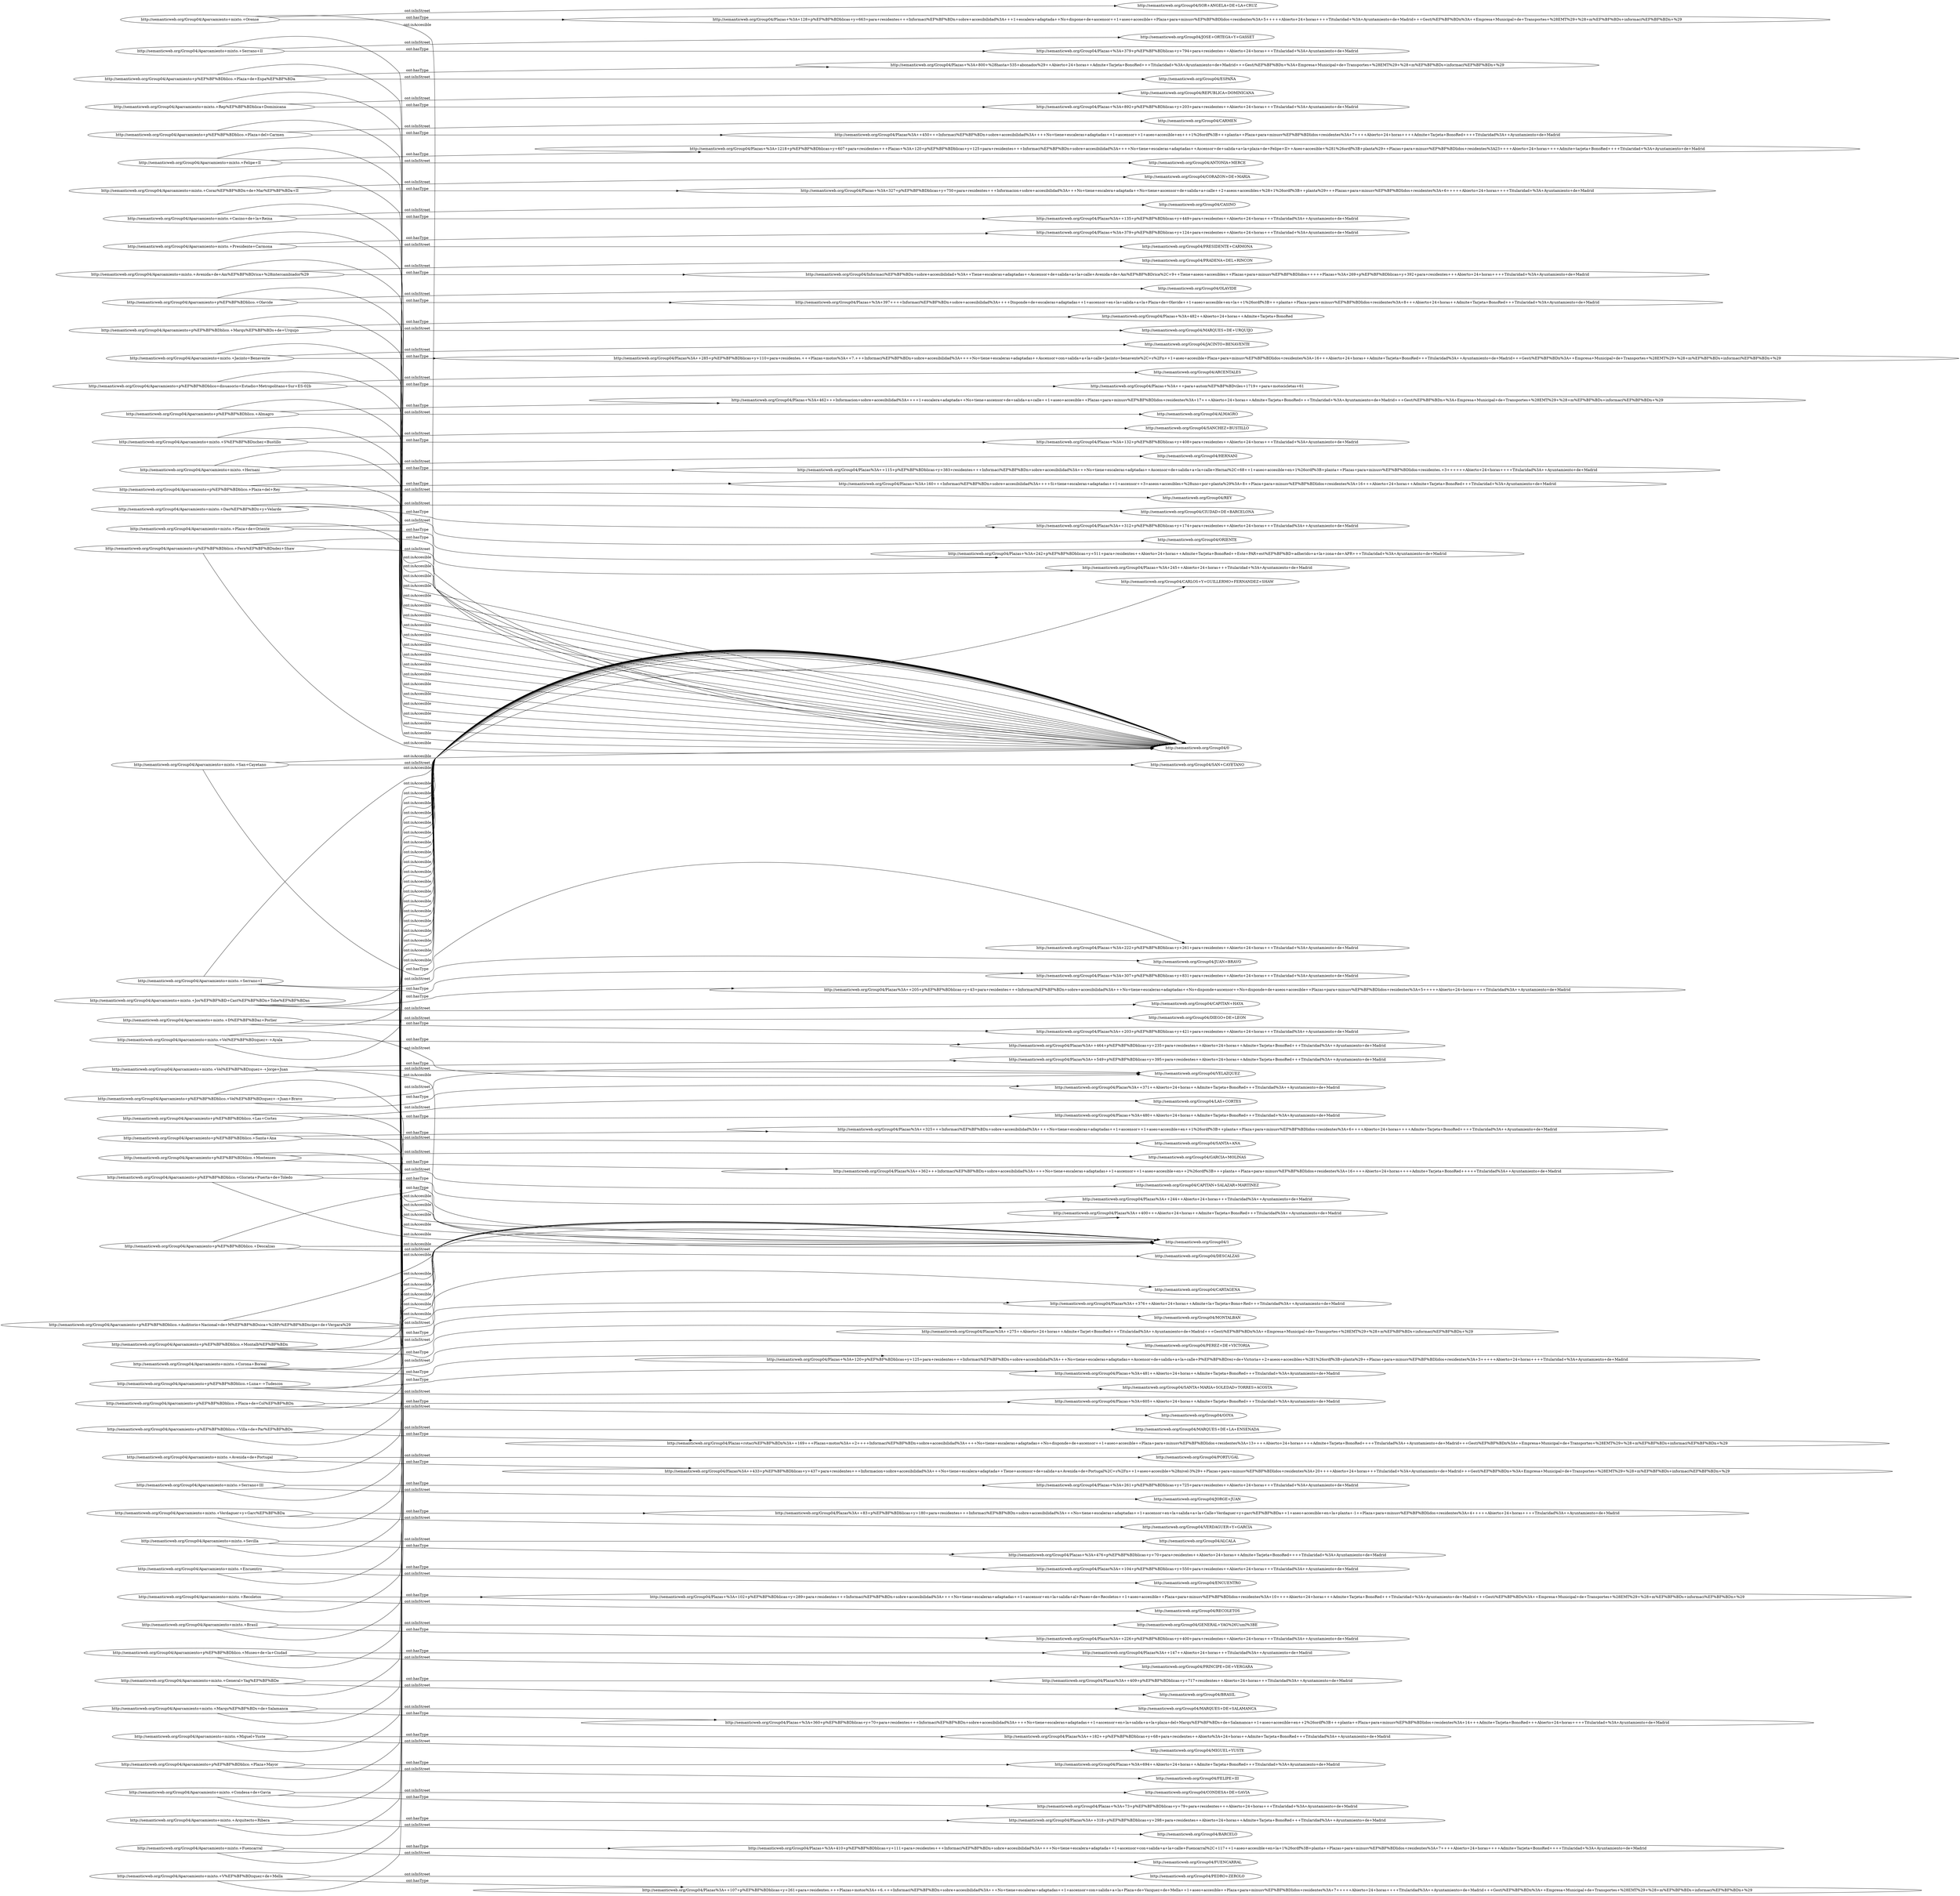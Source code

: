 digraph ar2dtool_diagram { 
rankdir=LR;
size="1501"
	"http://semanticweb.org/Group04/Aparcamiento+mixto.+Orense" -> "http://semanticweb.org/Group04/SOR+ANGELA+DE+LA+CRUZ" [ label = "ont:isInStreet" ];
	"http://semanticweb.org/Group04/Aparcamiento+mixto.+Orense" -> "http://semanticweb.org/Group04/Plazas+%3A+128+p%EF%BF%BDblicas+y+663+para+residentes+++Informaci%EF%BF%BDn+sobre+accesibilidad%3A+++1+escalera+adaptada++No+dispone+de+ascensor++1+aseo+accesible++Plaza+para+minusv%EF%BF%BDlidos+residentes%3A+5+++++Abierto+24+horas++++Titularidad+%3A+Ayuntamiento+de+Madrid+++Gesti%EF%BF%BDn%3A++Empresa+Municipal+de+Transportes+%28EMT%29+%28+m%EF%BF%BDs+informaci%EF%BF%BDn+%29" [ label = "ont:hasType" ];
	"http://semanticweb.org/Group04/Aparcamiento+mixto.+Orense" -> "http://semanticweb.org/Group04/0" [ label = "ont:isAccesible" ];
	"http://semanticweb.org/Group04/Aparcamiento+mixto.+Serrano+II" -> "http://semanticweb.org/Group04/JOSE+ORTEGA+Y+GASSET" [ label = "ont:isInStreet" ];
	"http://semanticweb.org/Group04/Aparcamiento+mixto.+Serrano+II" -> "http://semanticweb.org/Group04/Plazas+%3A+379+p%EF%BF%BDblicas+y+794+para+residentes++Abierto+24+horas+++Titularidad+%3A+Ayuntamiento+de+Madrid" [ label = "ont:hasType" ];
	"http://semanticweb.org/Group04/Aparcamiento+mixto.+Serrano+II" -> "http://semanticweb.org/Group04/0" [ label = "ont:isAccesible" ];
	"http://semanticweb.org/Group04/Aparcamiento+p%EF%BF%BDblico.+Las+Cortes" -> "http://semanticweb.org/Group04/LAS+CORTES" [ label = "ont:isInStreet" ];
	"http://semanticweb.org/Group04/Aparcamiento+p%EF%BF%BDblico.+Las+Cortes" -> "http://semanticweb.org/Group04/Plazas+%3A+480++Abierto+24+horas++Admite+Tarjeta+BonoRed+++Titularidad+%3A+Ayuntamiento+de+Madrid" [ label = "ont:hasType" ];
	"http://semanticweb.org/Group04/Aparcamiento+p%EF%BF%BDblico.+Las+Cortes" -> "http://semanticweb.org/Group04/1" [ label = "ont:isAccesible" ];
	"http://semanticweb.org/Group04/Aparcamiento+p%EF%BF%BDblico.+Plaza+de+Espa%EF%BF%BDa" -> "http://semanticweb.org/Group04/ESPA&Ntilde;A" [ label = "ont:isInStreet" ];
	"http://semanticweb.org/Group04/Aparcamiento+p%EF%BF%BDblico.+Plaza+de+Espa%EF%BF%BDa" -> "http://semanticweb.org/Group04/Plazas+%3A+800+%28hasta+535+abonados%29++Abierto+24+horas++Admite+Tarjeta+BonoRed+++Titularidad+%3A+Ayuntamiento+de+Madrid+++Gesti%EF%BF%BDn+%3A+Empresa+Municipal+de+Transportes+%28EMT%29+%28+m%EF%BF%BDs+informaci%EF%BF%BDn+%29" [ label = "ont:hasType" ];
	"http://semanticweb.org/Group04/Aparcamiento+p%EF%BF%BDblico.+Plaza+de+Espa%EF%BF%BDa" -> "http://semanticweb.org/Group04/0" [ label = "ont:isAccesible" ];
	"http://semanticweb.org/Group04/Aparcamiento+mixto.+Rep%EF%BF%BDblica+Dominicana" -> "http://semanticweb.org/Group04/REPUBLICA+DOMINICANA" [ label = "ont:isInStreet" ];
	"http://semanticweb.org/Group04/Aparcamiento+mixto.+Rep%EF%BF%BDblica+Dominicana" -> "http://semanticweb.org/Group04/Plazas+%3A+892+p%EF%BF%BDblicas+y+203+para+residentes++Abierto+24+horas+++Titularidad+%3A+Ayuntamiento+de+Madrid" [ label = "ont:hasType" ];
	"http://semanticweb.org/Group04/Aparcamiento+mixto.+Rep%EF%BF%BDblica+Dominicana" -> "http://semanticweb.org/Group04/0" [ label = "ont:isAccesible" ];
	"http://semanticweb.org/Group04/Aparcamiento+p%EF%BF%BDblico.+Plaza+del+Carmen" -> "http://semanticweb.org/Group04/CARMEN" [ label = "ont:isInStreet" ];
	"http://semanticweb.org/Group04/Aparcamiento+p%EF%BF%BDblico.+Plaza+del+Carmen" -> "http://semanticweb.org/Group04/Plazas%3A++450+++Informaci%EF%BF%BDn+sobre+accesibilidad%3A++++No+tiene+escaleras+adaptadas++1+ascensor++1+aseo+accesible+en+++1%26ordf%3B+++planta++Plaza+para+minusv%EF%BF%BDlidos+residentes%3A+7++++Abierto+24+horas++++Admite+Tarjeta+BonoRed++++Titularidad%3A++Ayuntamiento+de+Madrid" [ label = "ont:hasType" ];
	"http://semanticweb.org/Group04/Aparcamiento+p%EF%BF%BDblico.+Plaza+del+Carmen" -> "http://semanticweb.org/Group04/0" [ label = "ont:isAccesible" ];
	"http://semanticweb.org/Group04/Aparcamiento+mixto.+Felipe+II" -> "http://semanticweb.org/Group04/ANTONIA+MERCE" [ label = "ont:isInStreet" ];
	"http://semanticweb.org/Group04/Aparcamiento+mixto.+Felipe+II" -> "http://semanticweb.org/Group04/Plazas+%3A+1218+p%EF%BF%BDblicas+y+607+para+residentes+++Plazas+%3A+120+p%EF%BF%BDblicas+y+125+para+residentes+++Informaci%EF%BF%BDn+sobre+accesibilidad%3A++++No+tiene+escaleras+adaptadas++Ascensor+de+salida+a+la+plaza+de+Felipe+II++Aseo+accesible+%281%26ordf%3B+planta%29++Plazas+para+minusv%EF%BF%BDlidos+residentes%3A23++++Abierto+24+horas++++Admite+tarjeta+BonoRed++++Titularidad+%3A+Ayuntamiento+de+Madrid" [ label = "ont:hasType" ];
	"http://semanticweb.org/Group04/Aparcamiento+mixto.+Felipe+II" -> "http://semanticweb.org/Group04/0" [ label = "ont:isAccesible" ];
	"http://semanticweb.org/Group04/Aparcamiento+p%EF%BF%BDblico.+Santa+Ana" -> "http://semanticweb.org/Group04/SANTA+ANA" [ label = "ont:isInStreet" ];
	"http://semanticweb.org/Group04/Aparcamiento+p%EF%BF%BDblico.+Santa+Ana" -> "http://semanticweb.org/Group04/Plazas%3A++325+++Informaci%EF%BF%BDn+sobre+accesibilidad%3A++++No+tiene+escaleras+adaptadas++1+ascensor++1+aseo+accesible+en++1%26ordf%3B++planta++Plaza+para+minusv%EF%BF%BDlidos+residentes%3A+6++++Abierto+24+horas++++Admite+Tarjeta+BonoRed++++Titularidad%3A++Ayuntamiento+de+Madrid" [ label = "ont:hasType" ];
	"http://semanticweb.org/Group04/Aparcamiento+p%EF%BF%BDblico.+Santa+Ana" -> "http://semanticweb.org/Group04/1" [ label = "ont:isAccesible" ];
	"http://semanticweb.org/Group04/Aparcamiento+mixto.+Coraz%EF%BF%BDn+de+Mar%EF%BF%BDa+II" -> "http://semanticweb.org/Group04/CORAZON+DE+MARIA" [ label = "ont:isInStreet" ];
	"http://semanticweb.org/Group04/Aparcamiento+mixto.+Coraz%EF%BF%BDn+de+Mar%EF%BF%BDa+II" -> "http://semanticweb.org/Group04/Plazas+%3A+327+p%EF%BF%BDblicas+y+750+para+residentes+++Informacion+sobre+accesibilidad%3A+++No+tiene+escalera+adaptada++No+tiene+ascensor+de+salida+a+calle++2+aseos+accesibles+%28+1%26ordf%3B++planta%29+++Plazas+para+minusv%EF%BF%BDlidos+residentes%3A+6+++++Abierto+24+horas++++Titularidad+%3A+Ayuntamiento+de+Madrid" [ label = "ont:hasType" ];
	"http://semanticweb.org/Group04/Aparcamiento+mixto.+Coraz%EF%BF%BDn+de+Mar%EF%BF%BDa+II" -> "http://semanticweb.org/Group04/0" [ label = "ont:isAccesible" ];
	"http://semanticweb.org/Group04/Aparcamiento+mixto.+Casino+de+la+Reina" -> "http://semanticweb.org/Group04/CASINO" [ label = "ont:isInStreet" ];
	"http://semanticweb.org/Group04/Aparcamiento+mixto.+Casino+de+la+Reina" -> "http://semanticweb.org/Group04/Plazas%3A++135+p%EF%BF%BDblicas+y+449+para+residentes++Abierto+24+horas+++Titularidad%3A++Ayuntamiento+de+Madrid" [ label = "ont:hasType" ];
	"http://semanticweb.org/Group04/Aparcamiento+mixto.+Casino+de+la+Reina" -> "http://semanticweb.org/Group04/0" [ label = "ont:isAccesible" ];
	"http://semanticweb.org/Group04/Aparcamiento+mixto.+Presidente+Carmona" -> "http://semanticweb.org/Group04/PRESIDENTE+CARMONA" [ label = "ont:isInStreet" ];
	"http://semanticweb.org/Group04/Aparcamiento+mixto.+Presidente+Carmona" -> "http://semanticweb.org/Group04/Plazas+%3A+379+p%EF%BF%BDblicas+y+124+para+residentes++Abierto+24+horas+++Titularidad+%3A+Ayuntamiento+de+Madrid" [ label = "ont:hasType" ];
	"http://semanticweb.org/Group04/Aparcamiento+mixto.+Presidente+Carmona" -> "http://semanticweb.org/Group04/0" [ label = "ont:isAccesible" ];
	"http://semanticweb.org/Group04/Aparcamiento+mixto.+Avenida+de+Am%EF%BF%BDrica+%28intercambiador%29" -> "http://semanticweb.org/Group04/PRADENA+DEL+RINCON" [ label = "ont:isInStreet" ];
	"http://semanticweb.org/Group04/Aparcamiento+mixto.+Avenida+de+Am%EF%BF%BDrica+%28intercambiador%29" -> "http://semanticweb.org/Group04/Informaci%EF%BF%BDn+sobre+accesibilidad+%3A++Tiene+escaleras+adaptadas++Ascensor+de+salida+a+la+calle+Avenida+de+Am%EF%BF%BDrica%2C+9++Tiene+aseos+accesibles++Plazas+para+minusv%EF%BF%BDlidos+++++Plazas+%3A+269+p%EF%BF%BDblicas+y+392+para+residentes+++Abierto+24+horas++++Titularidad+%3A+Ayuntamiento+de+Madrid" [ label = "ont:hasType" ];
	"http://semanticweb.org/Group04/Aparcamiento+mixto.+Avenida+de+Am%EF%BF%BDrica+%28intercambiador%29" -> "http://semanticweb.org/Group04/0" [ label = "ont:isAccesible" ];
	"http://semanticweb.org/Group04/Aparcamiento+p%EF%BF%BDblico.+Olavide" -> "http://semanticweb.org/Group04/OLAVIDE" [ label = "ont:isInStreet" ];
	"http://semanticweb.org/Group04/Aparcamiento+p%EF%BF%BDblico.+Olavide" -> "http://semanticweb.org/Group04/Plazas+%3A+397++++Informaci%EF%BF%BDn+sobre+accesibilidad%3A++++Disponde+de+escaleras+adaptadas++1+ascensor+en+la+salida+a+la+Plaza+de+Olavide++1+aseo+accesible+en+la++1%26ordf%3B+++planta++Plaza+para+minusv%EF%BF%BDlidos+residentes%3A+8+++Abierto+24+horas++Admite+Tarjeta+BonoRed+++Titularidad+%3A+Ayuntamiento+de+Madrid" [ label = "ont:hasType" ];
	"http://semanticweb.org/Group04/Aparcamiento+p%EF%BF%BDblico.+Olavide" -> "http://semanticweb.org/Group04/0" [ label = "ont:isAccesible" ];
	"http://semanticweb.org/Group04/Aparcamiento+p%EF%BF%BDblico.+Mostenses" -> "http://semanticweb.org/Group04/GARCIA+MOLINAS" [ label = "ont:isInStreet" ];
	"http://semanticweb.org/Group04/Aparcamiento+p%EF%BF%BDblico.+Mostenses" -> "http://semanticweb.org/Group04/Plazas%3A++362+++Informaci%EF%BF%BDn+sobre+accesibilidad%3A++++No+tiene+escaleras+adaptadas++1+ascensor++1+aseo+accesible+en++2%26ordf%3B+++planta++Plaza+para+minusv%EF%BF%BDlidos+residentes%3A+16++++Abierto+24+horas++++Admite+Tarjeta+BonoRed+++++Titularidad%3A++Ayuntamiento+de+Madrid" [ label = "ont:hasType" ];
	"http://semanticweb.org/Group04/Aparcamiento+p%EF%BF%BDblico.+Mostenses" -> "http://semanticweb.org/Group04/1" [ label = "ont:isAccesible" ];
	"http://semanticweb.org/Group04/Aparcamiento+p%EF%BF%BDblico.+Marqu%EF%BF%BDs+de+Urquijo" -> "http://semanticweb.org/Group04/MARQUES+DE+URQUIJO" [ label = "ont:isInStreet" ];
	"http://semanticweb.org/Group04/Aparcamiento+p%EF%BF%BDblico.+Marqu%EF%BF%BDs+de+Urquijo" -> "http://semanticweb.org/Group04/Plazas+%3A+482++Abierto+24+horas++Admite+Tarjeta+BonoRed" [ label = "ont:hasType" ];
	"http://semanticweb.org/Group04/Aparcamiento+p%EF%BF%BDblico.+Marqu%EF%BF%BDs+de+Urquijo" -> "http://semanticweb.org/Group04/0" [ label = "ont:isAccesible" ];
	"http://semanticweb.org/Group04/Aparcamiento+mixto.+Jacinto+Benavente" -> "http://semanticweb.org/Group04/JACINTO+BENAVENTE" [ label = "ont:isInStreet" ];
	"http://semanticweb.org/Group04/Aparcamiento+mixto.+Jacinto+Benavente" -> "http://semanticweb.org/Group04/Plazas%3A++285+p%EF%BF%BDblicas+y+110+para+residentes.+++Plazas+motos%3A++7.+++Informaci%EF%BF%BDn+sobre+accesibilidad%3A++++No+tiene+escaleras+adaptadas++Ascensor+con+salida+a+la+calle+Jacinto+benavente%2C+s%2Fn++1+aseo+accesible+Plaza+para+minusv%EF%BF%BDlidos+residentes%3A+16+++Abierto+24+horas++Admite+Tarjeta+BonoRed+++Titularidad%3A++Ayuntamiento+de+Madrid+++Gesti%EF%BF%BDn%3A++Empresa+Municipal+de+Transportes+%28EMT%29+%28+m%EF%BF%BDs+informaci%EF%BF%BDn+%29" [ label = "ont:hasType" ];
	"http://semanticweb.org/Group04/Aparcamiento+mixto.+Jacinto+Benavente" -> "http://semanticweb.org/Group04/0" [ label = "ont:isAccesible" ];
	"http://semanticweb.org/Group04/Aparcamiento+p%EF%BF%BDblico+disuasorio+Estadio+Metropolitano+Sur+ES-02b" -> "http://semanticweb.org/Group04/ARCENTALES" [ label = "ont:isInStreet" ];
	"http://semanticweb.org/Group04/Aparcamiento+p%EF%BF%BDblico+disuasorio+Estadio+Metropolitano+Sur+ES-02b" -> "http://semanticweb.org/Group04/Plazas+%3A+++para+autom%EF%BF%BDviles+1719++para+motocicletas+61" [ label = "ont:hasType" ];
	"http://semanticweb.org/Group04/Aparcamiento+p%EF%BF%BDblico+disuasorio+Estadio+Metropolitano+Sur+ES-02b" -> "http://semanticweb.org/Group04/0" [ label = "ont:isAccesible" ];
	"http://semanticweb.org/Group04/Aparcamiento+p%EF%BF%BDblico.+Glorieta+Puerta+de+Toledo" -> "http://semanticweb.org/Group04/CAPITAN+SALAZAR+MARTINEZ" [ label = "ont:isInStreet" ];
	"http://semanticweb.org/Group04/Aparcamiento+p%EF%BF%BDblico.+Glorieta+Puerta+de+Toledo" -> "http://semanticweb.org/Group04/Plazas%3A++244++Abierto+24+horas+++Titularidad%3A++Ayuntamiento+de+Madrid" [ label = "ont:hasType" ];
	"http://semanticweb.org/Group04/Aparcamiento+p%EF%BF%BDblico.+Glorieta+Puerta+de+Toledo" -> "http://semanticweb.org/Group04/1" [ label = "ont:isAccesible" ];
	"http://semanticweb.org/Group04/Aparcamiento+p%EF%BF%BDblico.+Almagro" -> "http://semanticweb.org/Group04/ALMAGRO" [ label = "ont:isInStreet" ];
	"http://semanticweb.org/Group04/Aparcamiento+p%EF%BF%BDblico.+Almagro" -> "http://semanticweb.org/Group04/Plazas+%3A+462+++Informacion+sobre+accesibilidad%3A++++1+escalera+adaptada++No+tiene+ascensor+de+salida+a+calle++1+aseo+accesible++Plazas+para+minusv%EF%BF%BDlidos+residentes%3A+17+++Abierto+24+horas++Admite+Tarjeta+BonoRed+++Titularidad+%3A+Ayuntamiento+de+Madrid+++Gesti%EF%BF%BDn+%3A+Empresa+Municipal+de+Transportes+%28EMT%29+%28+m%EF%BF%BDs+informaci%EF%BF%BDn+%29" [ label = "ont:hasType" ];
	"http://semanticweb.org/Group04/Aparcamiento+p%EF%BF%BDblico.+Almagro" -> "http://semanticweb.org/Group04/0" [ label = "ont:isAccesible" ];
	"http://semanticweb.org/Group04/Aparcamiento+mixto.+S%EF%BF%BDnchez+Bustillo" -> "http://semanticweb.org/Group04/SANCHEZ+BUSTILLO" [ label = "ont:isInStreet" ];
	"http://semanticweb.org/Group04/Aparcamiento+mixto.+S%EF%BF%BDnchez+Bustillo" -> "http://semanticweb.org/Group04/Plazas+%3A+132+p%EF%BF%BDblicas+y+408+para+residentes++Abierto+24+horas+++Titularidad+%3A+Ayuntamiento+de+Madrid" [ label = "ont:hasType" ];
	"http://semanticweb.org/Group04/Aparcamiento+mixto.+S%EF%BF%BDnchez+Bustillo" -> "http://semanticweb.org/Group04/0" [ label = "ont:isAccesible" ];
	"http://semanticweb.org/Group04/Aparcamiento+mixto.+Hernani" -> "http://semanticweb.org/Group04/HERNANI" [ label = "ont:isInStreet" ];
	"http://semanticweb.org/Group04/Aparcamiento+mixto.+Hernani" -> "http://semanticweb.org/Group04/Plazas%3A++115+p%EF%BF%BDblicas+y+383+residentes+++Informaci%EF%BF%BDn+sobre+accesibilidad%3A+++No+tiene+escaleras+adptadas++Ascensor+de+salida+a+la+calle+Hernai%2C+68++1+aseo+accesible+en+1%26ordf%3B+planta++Plazas+para+minusv%EF%BF%BDlidos+residentes.+3++++++Abierto+24+horas++++Titularidad%3A++Ayuntamiento+de+Madrid" [ label = "ont:hasType" ];
	"http://semanticweb.org/Group04/Aparcamiento+mixto.+Hernani" -> "http://semanticweb.org/Group04/0" [ label = "ont:isAccesible" ];
	"http://semanticweb.org/Group04/Aparcamiento+p%EF%BF%BDblico.+Descalzas" -> "http://semanticweb.org/Group04/DESCALZAS" [ label = "ont:isInStreet" ];
	"http://semanticweb.org/Group04/Aparcamiento+p%EF%BF%BDblico.+Descalzas" -> "http://semanticweb.org/Group04/Plazas%3A++400+++Abierto+24+horas++Admite+Tarjeta+BonoRed+++Titularidad%3A++Ayuntamiento+de+Madrid" [ label = "ont:hasType" ];
	"http://semanticweb.org/Group04/Aparcamiento+p%EF%BF%BDblico.+Descalzas" -> "http://semanticweb.org/Group04/1" [ label = "ont:isAccesible" ];
	"http://semanticweb.org/Group04/Aparcamiento+p%EF%BF%BDblico.+Plaza+del+Rey" -> "http://semanticweb.org/Group04/REY" [ label = "ont:isInStreet" ];
	"http://semanticweb.org/Group04/Aparcamiento+p%EF%BF%BDblico.+Plaza+del+Rey" -> "http://semanticweb.org/Group04/Plazas+%3A+160+++Informaci%EF%BF%BDn+sobre+accesibilidad%3A++++Si+tiene+escaleras+adaptadas++1+ascensor++3+aseos+accesibles+%28uno+por+planta%29%3A+8++Plaza+para+minusv%EF%BF%BDlidos+residentes%3A+16+++Abierto+24+horas++Admite+Tarjeta+BonoRed+++Titularidad+%3A+Ayuntamiento+de+Madrid" [ label = "ont:hasType" ];
	"http://semanticweb.org/Group04/Aparcamiento+p%EF%BF%BDblico.+Plaza+del+Rey" -> "http://semanticweb.org/Group04/0" [ label = "ont:isAccesible" ];
	"http://semanticweb.org/Group04/Aparcamiento+mixto.+Dao%EF%BF%BDz+y+Velarde" -> "http://semanticweb.org/Group04/CIUDAD+DE+BARCELONA" [ label = "ont:isInStreet" ];
	"http://semanticweb.org/Group04/Aparcamiento+mixto.+Dao%EF%BF%BDz+y+Velarde" -> "http://semanticweb.org/Group04/Plazas%3A++312+p%EF%BF%BDblicas+y+174+para+residentes++Abierto+24+horas+++Titularidad%3A++Ayuntamiento+de+Madrid" [ label = "ont:hasType" ];
	"http://semanticweb.org/Group04/Aparcamiento+mixto.+Dao%EF%BF%BDz+y+Velarde" -> "http://semanticweb.org/Group04/0" [ label = "ont:isAccesible" ];
	"http://semanticweb.org/Group04/Aparcamiento+mixto.+Plaza+de+Oriente" -> "http://semanticweb.org/Group04/ORIENTE" [ label = "ont:isInStreet" ];
	"http://semanticweb.org/Group04/Aparcamiento+mixto.+Plaza+de+Oriente" -> "http://semanticweb.org/Group04/Plazas+%3A+242+p%EF%BF%BDblicas+y+511+para+residentes++Abierto+24+horas++Admite+Tarjeta+BonoRed++Este+PAR+est%EF%BF%BD+adherido+a+la+zona+de+APR+++Titularidad+%3A+Ayuntamiento+de+Madrid" [ label = "ont:hasType" ];
	"http://semanticweb.org/Group04/Aparcamiento+mixto.+Plaza+de+Oriente" -> "http://semanticweb.org/Group04/0" [ label = "ont:isAccesible" ];
	"http://semanticweb.org/Group04/Aparcamiento+p%EF%BF%BDblico.+Fern%EF%BF%BDndez+Shaw" -> "http://semanticweb.org/Group04/CARLOS+Y+GUILLERMO+FERNANDEZ+SHAW" [ label = "ont:isInStreet" ];
	"http://semanticweb.org/Group04/Aparcamiento+p%EF%BF%BDblico.+Fern%EF%BF%BDndez+Shaw" -> "http://semanticweb.org/Group04/Plazas+%3A+245++Abierto+24+horas+++Titularidad+%3A+Ayuntamiento+de+Madrid" [ label = "ont:hasType" ];
	"http://semanticweb.org/Group04/Aparcamiento+p%EF%BF%BDblico.+Fern%EF%BF%BDndez+Shaw" -> "http://semanticweb.org/Group04/0" [ label = "ont:isAccesible" ];
	"http://semanticweb.org/Group04/Aparcamiento+mixto.+San+Cayetano" -> "http://semanticweb.org/Group04/SAN+CAYETANO" [ label = "ont:isInStreet" ];
	"http://semanticweb.org/Group04/Aparcamiento+mixto.+San+Cayetano" -> "http://semanticweb.org/Group04/Plazas+%3A+222+p%EF%BF%BDblicas+y+261+para+residentes++Abierto+24+horas+++Titularidad+%3A+Ayuntamiento+de+Madrid" [ label = "ont:hasType" ];
	"http://semanticweb.org/Group04/Aparcamiento+mixto.+San+Cayetano" -> "http://semanticweb.org/Group04/0" [ label = "ont:isAccesible" ];
	"http://semanticweb.org/Group04/Aparcamiento+mixto.+Serrano+I" -> "http://semanticweb.org/Group04/JUAN+BRAVO" [ label = "ont:isInStreet" ];
	"http://semanticweb.org/Group04/Aparcamiento+mixto.+Serrano+I" -> "http://semanticweb.org/Group04/Plazas+%3A+307+p%EF%BF%BDblicas+y+831+para+residentes++Abierto+24+horas+++Titularidad+%3A+Ayuntamiento+de+Madrid" [ label = "ont:hasType" ];
	"http://semanticweb.org/Group04/Aparcamiento+mixto.+Serrano+I" -> "http://semanticweb.org/Group04/0" [ label = "ont:isAccesible" ];
	"http://semanticweb.org/Group04/Aparcamiento+p%EF%BF%BDblico.+Auditorio+Nacional+de+M%EF%BF%BDsica+%28Pr%EF%BF%BDncipe+de+Vergara%29" -> "http://semanticweb.org/Group04/CARTAGENA" [ label = "ont:isInStreet" ];
	"http://semanticweb.org/Group04/Aparcamiento+p%EF%BF%BDblico.+Auditorio+Nacional+de+M%EF%BF%BDsica+%28Pr%EF%BF%BDncipe+de+Vergara%29" -> "http://semanticweb.org/Group04/Plazas%3A++376++Abierto+24+horas++Admite+la+Tarjeta+Bono+Red+++Titularidad%3A++Ayuntamiento+de+Madrid" [ label = "ont:hasType" ];
	"http://semanticweb.org/Group04/Aparcamiento+p%EF%BF%BDblico.+Auditorio+Nacional+de+M%EF%BF%BDsica+%28Pr%EF%BF%BDncipe+de+Vergara%29" -> "http://semanticweb.org/Group04/1" [ label = "ont:isAccesible" ];
	"http://semanticweb.org/Group04/Aparcamiento+mixto.+Jos%EF%BF%BD+Cast%EF%BF%BDn+Tobe%EF%BF%BDas" -> "http://semanticweb.org/Group04/CAPITAN+HAYA" [ label = "ont:isInStreet" ];
	"http://semanticweb.org/Group04/Aparcamiento+mixto.+Jos%EF%BF%BD+Cast%EF%BF%BDn+Tobe%EF%BF%BDas" -> "http://semanticweb.org/Group04/Plazas%3A++205+p%EF%BF%BDblicas+y+43+para+residentes+++Informaci%EF%BF%BDn+sobre+accesibilidad%3A+++No+tiene+escaleras+adaptadas++No+disponde+ascensor++No+disponde+de+aseos+accesible++Plazas+para+minusv%EF%BF%BDlidos+residentes%3A+5+++++Abierto+24+horas++++Titularidad%3A++Ayuntamiento+de+Madrid" [ label = "ont:hasType" ];
	"http://semanticweb.org/Group04/Aparcamiento+mixto.+Jos%EF%BF%BD+Cast%EF%BF%BDn+Tobe%EF%BF%BDas" -> "http://semanticweb.org/Group04/0" [ label = "ont:isAccesible" ];
	"http://semanticweb.org/Group04/Aparcamiento+mixto.+D%EF%BF%BDaz+Porlier" -> "http://semanticweb.org/Group04/DIEGO+DE+LEON" [ label = "ont:isInStreet" ];
	"http://semanticweb.org/Group04/Aparcamiento+mixto.+D%EF%BF%BDaz+Porlier" -> "http://semanticweb.org/Group04/Plazas%3A++203+p%EF%BF%BDblicas+y+421+para+residentes++Abierto+24+horas+++Titularidad%3A++Ayuntamiento+de+Madrid" [ label = "ont:hasType" ];
	"http://semanticweb.org/Group04/Aparcamiento+mixto.+D%EF%BF%BDaz+Porlier" -> "http://semanticweb.org/Group04/0" [ label = "ont:isAccesible" ];
	"http://semanticweb.org/Group04/Aparcamiento+p%EF%BF%BDblico.+Montalb%EF%BF%BDn" -> "http://semanticweb.org/Group04/MONTALBAN" [ label = "ont:isInStreet" ];
	"http://semanticweb.org/Group04/Aparcamiento+p%EF%BF%BDblico.+Montalb%EF%BF%BDn" -> "http://semanticweb.org/Group04/Plazas%3A++275++Abierto+24+horas++Admite+Tarjet+BonoRed+++Titularidad%3A++Ayuntamiento+de+Madrid+++Gesti%EF%BF%BDn%3A++Empresa+Municipal+de+Transportes+%28EMT%29+%28+m%EF%BF%BDs+informaci%EF%BF%BDn+%29" [ label = "ont:hasType" ];
	"http://semanticweb.org/Group04/Aparcamiento+p%EF%BF%BDblico.+Montalb%EF%BF%BDn" -> "http://semanticweb.org/Group04/1" [ label = "ont:isAccesible" ];
	"http://semanticweb.org/Group04/Aparcamiento+mixto.+Vel%EF%BF%BDzquez+-+Ayala" -> "http://semanticweb.org/Group04/VELAZQUEZ" [ label = "ont:isInStreet" ];
	"http://semanticweb.org/Group04/Aparcamiento+mixto.+Vel%EF%BF%BDzquez+-+Ayala" -> "http://semanticweb.org/Group04/Plazas%3A++464+p%EF%BF%BDblicas+y+235+para+residentes++Abierto+24+horas++Admite+Tarjeta+BonoRed+++Titularidad%3A++Ayuntamiento+de+Madrid" [ label = "ont:hasType" ];
	"http://semanticweb.org/Group04/Aparcamiento+mixto.+Vel%EF%BF%BDzquez+-+Ayala" -> "http://semanticweb.org/Group04/0" [ label = "ont:isAccesible" ];
	"http://semanticweb.org/Group04/Aparcamiento+mixto.+Avenida+de+Portugal" -> "http://semanticweb.org/Group04/PORTUGAL" [ label = "ont:isInStreet" ];
	"http://semanticweb.org/Group04/Aparcamiento+mixto.+Avenida+de+Portugal" -> "http://semanticweb.org/Group04/Plazas%3A++433+p%EF%BF%BDblicas+y+437+para+residentes+++Informacion+sobre+accesibilidad%3A+++No+tiene+escalera+adaptada++Tiene+ascensor+de+salida+a+Avenida+de+Portugal%2C+s%2Fn++1+aseo+accesible+%28nivel-3%29++Plazas+para+minusv%EF%BF%BDlidos+residentes%3A+20++++Abierto+24+horas+++Titularidad+%3A+Ayuntamiento+de+Madrid+++Gesti%EF%BF%BDn+%3A+Empresa+Municipal+de+Transportes+%28EMT%29+%28+m%EF%BF%BDs+informaci%EF%BF%BDn+%29" [ label = "ont:hasType" ];
	"http://semanticweb.org/Group04/Aparcamiento+mixto.+Avenida+de+Portugal" -> "http://semanticweb.org/Group04/0" [ label = "ont:isAccesible" ];
	"http://semanticweb.org/Group04/Aparcamiento+mixto.+Serrano+III" -> "http://semanticweb.org/Group04/JORGE+JUAN" [ label = "ont:isInStreet" ];
	"http://semanticweb.org/Group04/Aparcamiento+mixto.+Serrano+III" -> "http://semanticweb.org/Group04/Plazas+%3A+261+p%EF%BF%BDblicas+y+725+para+residentes++Abierto+24+horas+++Titularidad+%3A+Ayuntamiento+de+Madrid" [ label = "ont:hasType" ];
	"http://semanticweb.org/Group04/Aparcamiento+mixto.+Serrano+III" -> "http://semanticweb.org/Group04/0" [ label = "ont:isAccesible" ];
	"http://semanticweb.org/Group04/Aparcamiento+mixto.+Verdaguer+y+Garc%EF%BF%BDa" -> "http://semanticweb.org/Group04/VERDAGUER+Y+GARCIA" [ label = "ont:isInStreet" ];
	"http://semanticweb.org/Group04/Aparcamiento+mixto.+Verdaguer+y+Garc%EF%BF%BDa" -> "http://semanticweb.org/Group04/Plazas%3A++83+p%EF%BF%BDblicas+y+180+para+residentes+++Informaci%EF%BF%BDn+sobre+accesibilidad%3A+++No+tiene+escaleras+adaptadas++1+ascensor+en+la+salida+a+la+Calle+Verdaguer+y+garc%EF%BF%BDa++1+aseo+accesible+en+la+planta+-1++Plaza+para+minusv%EF%BF%BDlidos+residentes%3A+4+++++Abierto+24+horas++++Titularidad%3A++Ayuntamiento+de+Madrid" [ label = "ont:hasType" ];
	"http://semanticweb.org/Group04/Aparcamiento+mixto.+Verdaguer+y+Garc%EF%BF%BDa" -> "http://semanticweb.org/Group04/0" [ label = "ont:isAccesible" ];
	"http://semanticweb.org/Group04/Aparcamiento+mixto.+Sevilla" -> "http://semanticweb.org/Group04/ALCALA" [ label = "ont:isInStreet" ];
	"http://semanticweb.org/Group04/Aparcamiento+mixto.+Sevilla" -> "http://semanticweb.org/Group04/Plazas+%3A+476+p%EF%BF%BDblicas+y+70+para+residentes++Abierto+24+horas++Admite+Tarjeta+BonoRed++++Titularidad+%3A+Ayuntamiento+de+Madrid" [ label = "ont:hasType" ];
	"http://semanticweb.org/Group04/Aparcamiento+mixto.+Sevilla" -> "http://semanticweb.org/Group04/0" [ label = "ont:isAccesible" ];
	"http://semanticweb.org/Group04/Aparcamiento+mixto.+Encuentro" -> "http://semanticweb.org/Group04/ENCUENTRO" [ label = "ont:isInStreet" ];
	"http://semanticweb.org/Group04/Aparcamiento+mixto.+Encuentro" -> "http://semanticweb.org/Group04/Plazas%3A++104+p%EF%BF%BDblicas+y+550+para+residentes++Abierto+24+horas+++Titularidad%3A++Ayuntamiento+de+Madrid" [ label = "ont:hasType" ];
	"http://semanticweb.org/Group04/Aparcamiento+mixto.+Encuentro" -> "http://semanticweb.org/Group04/0" [ label = "ont:isAccesible" ];
	"http://semanticweb.org/Group04/Aparcamiento+mixto.+Recoletos" -> "http://semanticweb.org/Group04/RECOLETOS" [ label = "ont:isInStreet" ];
	"http://semanticweb.org/Group04/Aparcamiento+mixto.+Recoletos" -> "http://semanticweb.org/Group04/Plazas+%3A+102+p%EF%BF%BDblicas+y+289+para+residentes+++Informaci%EF%BF%BDn+sobre+accesibilidad%3A++++No+tiene+escaleras+adaptadas++1+ascensor+en+la+salida+al+Paseo+de+Recoletos++1+aseo+accesible++Plaza+para+minusv%EF%BF%BDlidos+residentes%3A+10++++Abierto+24+horas+++Admite+Tarjeta+BonoRed+++Titularidad+%3A+Ayuntamiento+de+Madrid+++Gesti%EF%BF%BDn%3A++Empresa+Municipal+de+Transportes+%28EMT%29+%28+m%EF%BF%BDs+informaci%EF%BF%BDn+%29" [ label = "ont:hasType" ];
	"http://semanticweb.org/Group04/Aparcamiento+mixto.+Recoletos" -> "http://semanticweb.org/Group04/0" [ label = "ont:isAccesible" ];
	"http://semanticweb.org/Group04/Aparcamiento+mixto.+Brasil" -> "http://semanticweb.org/Group04/GENERAL+YAG%26Uuml%3BE" [ label = "ont:isInStreet" ];
	"http://semanticweb.org/Group04/Aparcamiento+mixto.+Brasil" -> "http://semanticweb.org/Group04/Plazas%3A++226+p%EF%BF%BDblicas+y+400+para+residentes++Abierto+24+horas+++Titularidad%3A++Ayuntamiento+de+Madrid" [ label = "ont:hasType" ];
	"http://semanticweb.org/Group04/Aparcamiento+mixto.+Brasil" -> "http://semanticweb.org/Group04/0" [ label = "ont:isAccesible" ];
	"http://semanticweb.org/Group04/Aparcamiento+p%EF%BF%BDblico.+Museo+de+la+Ciudad" -> "http://semanticweb.org/Group04/PRINCIPE+DE+VERGARA" [ label = "ont:isInStreet" ];
	"http://semanticweb.org/Group04/Aparcamiento+p%EF%BF%BDblico.+Museo+de+la+Ciudad" -> "http://semanticweb.org/Group04/Plazas%3A++147++Abierto+24+horas+++Titularidad%3A++Ayuntamiento+de+Madrid" [ label = "ont:hasType" ];
	"http://semanticweb.org/Group04/Aparcamiento+p%EF%BF%BDblico.+Museo+de+la+Ciudad" -> "http://semanticweb.org/Group04/0" [ label = "ont:isAccesible" ];
	"http://semanticweb.org/Group04/Aparcamiento+mixto.+Vel%EF%BF%BDzquez+-+Jorge+Juan" -> "http://semanticweb.org/Group04/VELAZQUEZ" [ label = "ont:isInStreet" ];
	"http://semanticweb.org/Group04/Aparcamiento+mixto.+Vel%EF%BF%BDzquez+-+Jorge+Juan" -> "http://semanticweb.org/Group04/Plazas%3A++549+p%EF%BF%BDblicas+y+395+para+residentes++Abierto+24+horas++Admite+Tarjeta+BonoRed+++Titularidad%3A++Ayuntamiento+de+Madrid" [ label = "ont:hasType" ];
	"http://semanticweb.org/Group04/Aparcamiento+mixto.+Vel%EF%BF%BDzquez+-+Jorge+Juan" -> "http://semanticweb.org/Group04/1" [ label = "ont:isAccesible" ];
	"http://semanticweb.org/Group04/Aparcamiento+mixto.+General+Yag%EF%BF%BDe" -> "http://semanticweb.org/Group04/BRASIL" [ label = "ont:isInStreet" ];
	"http://semanticweb.org/Group04/Aparcamiento+mixto.+General+Yag%EF%BF%BDe" -> "http://semanticweb.org/Group04/Plazas%3A++409+p%EF%BF%BDblicas+y+717+residentes++Abierto+24+horas+++Titularidad%3A++Ayuntamiento+de+Madrid" [ label = "ont:hasType" ];
	"http://semanticweb.org/Group04/Aparcamiento+mixto.+General+Yag%EF%BF%BDe" -> "http://semanticweb.org/Group04/0" [ label = "ont:isAccesible" ];
	"http://semanticweb.org/Group04/Aparcamiento+mixto.+Marqu%EF%BF%BDs+de+Salamanca" -> "http://semanticweb.org/Group04/MARQUES+DE+SALAMANCA" [ label = "ont:isInStreet" ];
	"http://semanticweb.org/Group04/Aparcamiento+mixto.+Marqu%EF%BF%BDs+de+Salamanca" -> "http://semanticweb.org/Group04/Plazas+%3A+360+p%EF%BF%BDblicas+y+70+para+residentes+++Informaci%EF%BF%BDn+sobre+accesibilidad%3A++++No+tiene+escaleras+adaptadas++1+ascensor+en+la+salida+a+la+plaza+del+Marqu%EF%BF%BDs+de+Salamanca++1+aseo+accesible+en++2%26ordf%3B+++planta++Plaza+para+minusv%EF%BF%BDlidos+residentes%3A+14+++Admite+Tarjeta+BonoRed+++Abierto+24+horas++++Titularidad+%3A+Ayuntamiento+de+Madrid" [ label = "ont:hasType" ];
	"http://semanticweb.org/Group04/Aparcamiento+mixto.+Marqu%EF%BF%BDs+de+Salamanca" -> "http://semanticweb.org/Group04/0" [ label = "ont:isAccesible" ];
	"http://semanticweb.org/Group04/Aparcamiento+mixto.+Miguel+Yuste" -> "http://semanticweb.org/Group04/MIGUEL+YUSTE" [ label = "ont:isInStreet" ];
	"http://semanticweb.org/Group04/Aparcamiento+mixto.+Miguel+Yuste" -> "http://semanticweb.org/Group04/Plazas%3A++182++p%EF%BF%BDblicas+y+68+para+residentes++Abierto%3A+24+horas++Admite+Tarjeta+BonoRed+++Titularidad%3A++Ayuntamiento+de+Madrid" [ label = "ont:hasType" ];
	"http://semanticweb.org/Group04/Aparcamiento+mixto.+Miguel+Yuste" -> "http://semanticweb.org/Group04/0" [ label = "ont:isAccesible" ];
	"http://semanticweb.org/Group04/Aparcamiento+p%EF%BF%BDblico.+Plaza+Mayor" -> "http://semanticweb.org/Group04/FELIPE+III" [ label = "ont:isInStreet" ];
	"http://semanticweb.org/Group04/Aparcamiento+p%EF%BF%BDblico.+Plaza+Mayor" -> "http://semanticweb.org/Group04/Plazas+%3A+694++Abierto+24+horas++Admite+Tarjeta+BonoRed+++Titularidad+%3A+Ayuntamiento+de+Madrid" [ label = "ont:hasType" ];
	"http://semanticweb.org/Group04/Aparcamiento+p%EF%BF%BDblico.+Plaza+Mayor" -> "http://semanticweb.org/Group04/0" [ label = "ont:isAccesible" ];
	"http://semanticweb.org/Group04/Aparcamiento+p%EF%BF%BDblico.+Vel%EF%BF%BDzquez+-+Juan+Bravo" -> "http://semanticweb.org/Group04/VELAZQUEZ" [ label = "ont:isInStreet" ];
	"http://semanticweb.org/Group04/Aparcamiento+p%EF%BF%BDblico.+Vel%EF%BF%BDzquez+-+Juan+Bravo" -> "http://semanticweb.org/Group04/Plazas%3A++371++Abierto+24+horas++Admite+Tarjeta+BonoRed+++Titularidad%3A++Ayuntamiento+de+Madrid" [ label = "ont:hasType" ];
	"http://semanticweb.org/Group04/Aparcamiento+p%EF%BF%BDblico.+Vel%EF%BF%BDzquez+-+Juan+Bravo" -> "http://semanticweb.org/Group04/1" [ label = "ont:isAccesible" ];
	"http://semanticweb.org/Group04/Aparcamiento+mixto.+Corona+Boreal" -> "http://semanticweb.org/Group04/PEREZ+DE+VICTORIA" [ label = "ont:isInStreet" ];
	"http://semanticweb.org/Group04/Aparcamiento+mixto.+Corona+Boreal" -> "http://semanticweb.org/Group04/Plazas+%3A+120+p%EF%BF%BDblicas+y+125+para+residentes+++Informaci%EF%BF%BDn+sobre+accesibilidad%3A+++No+tiene+escaleras+adaptadas++Ascensor+de+salida+a+la+calle+P%EF%BF%BDrez+de+Victoria++2+aseos+accesibles+%281%26ordf%3B+planta%29++Plazas+para+minusv%EF%BF%BDlidos+residentes%3A+3+++++Abierto+24+horas++++Titularidad+%3A+Ayuntamiento+de+Madrid" [ label = "ont:hasType" ];
	"http://semanticweb.org/Group04/Aparcamiento+mixto.+Corona+Boreal" -> "http://semanticweb.org/Group04/1" [ label = "ont:isAccesible" ];
	"http://semanticweb.org/Group04/Aparcamiento+mixto.+Condesa+de+Gavia" -> "http://semanticweb.org/Group04/CONDESA+DE+GAVIA" [ label = "ont:isInStreet" ];
	"http://semanticweb.org/Group04/Aparcamiento+mixto.+Condesa+de+Gavia" -> "http://semanticweb.org/Group04/Plazas+%3A+73+p%EF%BF%BDblicas+y+79+para+residentes+++Abierto+24+horas+++Titularidad+%3A+Ayuntamiento+de+Madrid" [ label = "ont:hasType" ];
	"http://semanticweb.org/Group04/Aparcamiento+mixto.+Condesa+de+Gavia" -> "http://semanticweb.org/Group04/0" [ label = "ont:isAccesible" ];
	"http://semanticweb.org/Group04/Aparcamiento+mixto.+Arquitecto+Ribera" -> "http://semanticweb.org/Group04/BARCELO" [ label = "ont:isInStreet" ];
	"http://semanticweb.org/Group04/Aparcamiento+mixto.+Arquitecto+Ribera" -> "http://semanticweb.org/Group04/Plazas%3A++318+p%EF%BF%BDblicas+y+298+para+residentes++Abierto+24+horas++Admite+Tarjeta+BonoRed+++Titularidad%3A++Ayuntamiento+de+Madrid" [ label = "ont:hasType" ];
	"http://semanticweb.org/Group04/Aparcamiento+mixto.+Arquitecto+Ribera" -> "http://semanticweb.org/Group04/0" [ label = "ont:isAccesible" ];
	"http://semanticweb.org/Group04/Aparcamiento+p%EF%BF%BDblico.+Luna+-+Tudescos" -> "http://semanticweb.org/Group04/SANTA+MARIA+SOLEDAD+TORRES+ACOSTA" [ label = "ont:isInStreet" ];
	"http://semanticweb.org/Group04/Aparcamiento+p%EF%BF%BDblico.+Luna+-+Tudescos" -> "http://semanticweb.org/Group04/Plazas+%3A+481++Abierto+24+horas++Admite+Tarjeta+BonoRed+++Titularidad+%3A+Ayuntamiento+de+Madrid" [ label = "ont:hasType" ];
	"http://semanticweb.org/Group04/Aparcamiento+p%EF%BF%BDblico.+Luna+-+Tudescos" -> "http://semanticweb.org/Group04/1" [ label = "ont:isAccesible" ];
	"http://semanticweb.org/Group04/Aparcamiento+p%EF%BF%BDblico.+Plaza+de+Col%EF%BF%BDn" -> "http://semanticweb.org/Group04/GOYA" [ label = "ont:isInStreet" ];
	"http://semanticweb.org/Group04/Aparcamiento+p%EF%BF%BDblico.+Plaza+de+Col%EF%BF%BDn" -> "http://semanticweb.org/Group04/Plazas+%3A+605++Abierto+24+horas++Admite+Tarjeta+BonoRed+++Titularidad+%3A+Ayuntamiento+de+Madrid" [ label = "ont:hasType" ];
	"http://semanticweb.org/Group04/Aparcamiento+p%EF%BF%BDblico.+Plaza+de+Col%EF%BF%BDn" -> "http://semanticweb.org/Group04/1" [ label = "ont:isAccesible" ];
	"http://semanticweb.org/Group04/Aparcamiento+mixto.+Fuencarral" -> "http://semanticweb.org/Group04/FUENCARRAL" [ label = "ont:isInStreet" ];
	"http://semanticweb.org/Group04/Aparcamiento+mixto.+Fuencarral" -> "http://semanticweb.org/Group04/Plazas+%3A+410+p%EF%BF%BDblicas+y+111+para+residentes+++Informaci%EF%BF%BDn+sobre+accesibilidad%3A++++No+tiene+escalera+adaptada++1+ascensor+con+salida+a+la+calle+Fuencarral%2C+117++1+aseo+accesible+en+la+1%26ordf%3B+planta++Plazas+para+minusv%EF%BF%BDlidos+residentes%3A+7++++Abierto+24+horas++++Admite+Tarjeta+BonoRed++++Titularidad+%3A+Ayuntamiento+de+Madrid" [ label = "ont:hasType" ];
	"http://semanticweb.org/Group04/Aparcamiento+mixto.+Fuencarral" -> "http://semanticweb.org/Group04/0" [ label = "ont:isAccesible" ];
	"http://semanticweb.org/Group04/Aparcamiento+mixto.+V%EF%BF%BDzquez+de+Mella" -> "http://semanticweb.org/Group04/PEDRO+ZEROLO" [ label = "ont:isInStreet" ];
	"http://semanticweb.org/Group04/Aparcamiento+mixto.+V%EF%BF%BDzquez+de+Mella" -> "http://semanticweb.org/Group04/Plazas%3A++107+p%EF%BF%BDblicas+y+261+para+residentes.+++Plazas+motos%3A++6.+++Informaci%EF%BF%BDn+sobre+accesibilidad%3A+++No+tiene+escaleras+adaptadas++1+ascensor+con+salida+a+la+Plaza+de+Vazquez+de+Mella++1+aseo+accesible++Plaza+para+minusv%EF%BF%BDlidos+residentes%3A+7+++++Abierto+24+horas++++Titularidad%3A++Ayuntamiento+de+Madrid+++Gesti%EF%BF%BDn%3A++Empresa+Municipal+de+Transportes+%28EMT%29+%28+m%EF%BF%BDs+informaci%EF%BF%BDn+%29" [ label = "ont:hasType" ];
	"http://semanticweb.org/Group04/Aparcamiento+mixto.+V%EF%BF%BDzquez+de+Mella" -> "http://semanticweb.org/Group04/0" [ label = "ont:isAccesible" ];
	"http://semanticweb.org/Group04/Aparcamiento+p%EF%BF%BDblico.+Villa+de+Par%EF%BF%BDs" -> "http://semanticweb.org/Group04/MARQUES+DE+LA+ENSENADA" [ label = "ont:isInStreet" ];
	"http://semanticweb.org/Group04/Aparcamiento+p%EF%BF%BDblico.+Villa+de+Par%EF%BF%BDs" -> "http://semanticweb.org/Group04/Plazas+rotaci%EF%BF%BDn%3A++169+++Plazas+motos%3A++2++++Informaci%EF%BF%BDn+sobre+accesibilidad%3A++++No+tiene+escaleras+adaptadas++No+disponde+de+ascensor++1+aseo+accesible++Plaza+para+minusv%EF%BF%BDlidos+residentes%3A+13++++Abierto+24+horas++++Admite+Tarjeta+BonoRed++++Titularidad%3A++Ayuntamiento+de+Madrid+++Gesti%EF%BF%BDn%3A++Empresa+Municipal+de+Transportes+%28EMT%29+%28+m%EF%BF%BDs+informaci%EF%BF%BDn+%29" [ label = "ont:hasType" ];
	"http://semanticweb.org/Group04/Aparcamiento+p%EF%BF%BDblico.+Villa+de+Par%EF%BF%BDs" -> "http://semanticweb.org/Group04/1" [ label = "ont:isAccesible" ];

}
